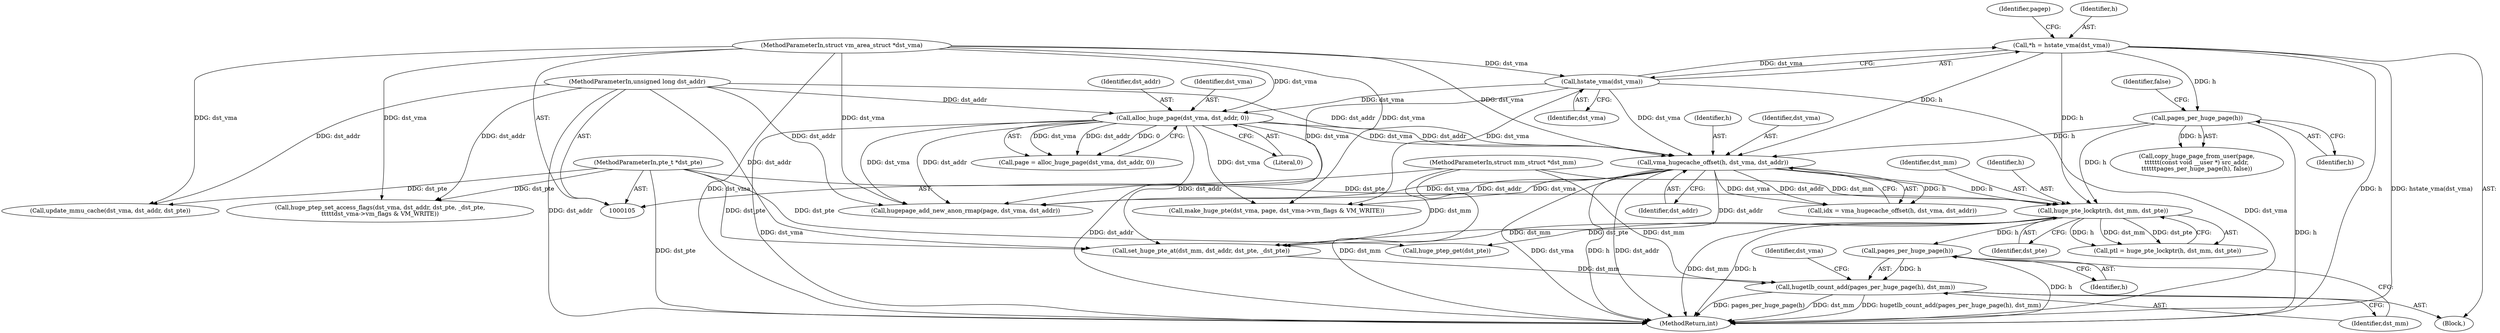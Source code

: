 digraph "0_linux_5af10dfd0afc559bb4b0f7e3e8227a1578333995@pointer" {
"1000287" [label="(Call,pages_per_huge_page(h))"];
"1000215" [label="(Call,huge_pte_lockptr(h, dst_mm, dst_pte))"];
"1000200" [label="(Call,vma_hugecache_offset(h, dst_vma, dst_addr))"];
"1000156" [label="(Call,pages_per_huge_page(h))"];
"1000122" [label="(Call,*h = hstate_vma(dst_vma))"];
"1000124" [label="(Call,hstate_vma(dst_vma))"];
"1000108" [label="(MethodParameterIn,struct vm_area_struct *dst_vma)"];
"1000141" [label="(Call,alloc_huge_page(dst_vma, dst_addr, 0))"];
"1000109" [label="(MethodParameterIn,unsigned long dst_addr)"];
"1000106" [label="(MethodParameterIn,struct mm_struct *dst_mm)"];
"1000107" [label="(MethodParameterIn,pte_t *dst_pte)"];
"1000286" [label="(Call,hugetlb_count_add(pages_per_huge_page(h), dst_mm))"];
"1000112" [label="(Block,)"];
"1000125" [label="(Identifier,dst_vma)"];
"1000157" [label="(Identifier,h)"];
"1000202" [label="(Identifier,dst_vma)"];
"1000216" [label="(Identifier,h)"];
"1000143" [label="(Identifier,dst_addr)"];
"1000198" [label="(Call,idx = vma_hugecache_offset(h, dst_vma, dst_addr))"];
"1000200" [label="(Call,vma_hugecache_offset(h, dst_vma, dst_addr))"];
"1000108" [label="(MethodParameterIn,struct vm_area_struct *dst_vma)"];
"1000317" [label="(MethodReturn,int)"];
"1000276" [label="(Call,huge_ptep_set_access_flags(dst_vma, dst_addr, dst_pte, _dst_pte,\n\t\t\t\t\tdst_vma->vm_flags & VM_WRITE))"];
"1000291" [label="(Identifier,dst_vma)"];
"1000228" [label="(Call,huge_ptep_get(dst_pte))"];
"1000133" [label="(Identifier,pagep)"];
"1000156" [label="(Call,pages_per_huge_page(h))"];
"1000201" [label="(Identifier,h)"];
"1000142" [label="(Identifier,dst_vma)"];
"1000123" [label="(Identifier,h)"];
"1000290" [label="(Call,update_mmu_cache(dst_vma, dst_addr, dst_pte))"];
"1000144" [label="(Literal,0)"];
"1000218" [label="(Identifier,dst_pte)"];
"1000141" [label="(Call,alloc_huge_page(dst_vma, dst_addr, 0))"];
"1000247" [label="(Call,make_huge_pte(dst_vma, page, dst_vma->vm_flags & VM_WRITE))"];
"1000215" [label="(Call,huge_pte_lockptr(h, dst_mm, dst_pte))"];
"1000289" [label="(Identifier,dst_mm)"];
"1000287" [label="(Call,pages_per_huge_page(h))"];
"1000203" [label="(Identifier,dst_addr)"];
"1000213" [label="(Call,ptl = huge_pte_lockptr(h, dst_mm, dst_pte))"];
"1000269" [label="(Call,set_huge_pte_at(dst_mm, dst_addr, dst_pte, _dst_pte))"];
"1000124" [label="(Call,hstate_vma(dst_vma))"];
"1000139" [label="(Call,page = alloc_huge_page(dst_vma, dst_addr, 0))"];
"1000158" [label="(Identifier,false)"];
"1000122" [label="(Call,*h = hstate_vma(dst_vma))"];
"1000241" [label="(Call,hugepage_add_new_anon_rmap(page, dst_vma, dst_addr))"];
"1000109" [label="(MethodParameterIn,unsigned long dst_addr)"];
"1000107" [label="(MethodParameterIn,pte_t *dst_pte)"];
"1000151" [label="(Call,copy_huge_page_from_user(page,\n\t\t\t\t\t\t(const void __user *) src_addr,\n\t\t\t\t\t\tpages_per_huge_page(h), false))"];
"1000286" [label="(Call,hugetlb_count_add(pages_per_huge_page(h), dst_mm))"];
"1000106" [label="(MethodParameterIn,struct mm_struct *dst_mm)"];
"1000217" [label="(Identifier,dst_mm)"];
"1000288" [label="(Identifier,h)"];
"1000287" -> "1000286"  [label="AST: "];
"1000287" -> "1000288"  [label="CFG: "];
"1000288" -> "1000287"  [label="AST: "];
"1000289" -> "1000287"  [label="CFG: "];
"1000287" -> "1000317"  [label="DDG: h"];
"1000287" -> "1000286"  [label="DDG: h"];
"1000215" -> "1000287"  [label="DDG: h"];
"1000215" -> "1000213"  [label="AST: "];
"1000215" -> "1000218"  [label="CFG: "];
"1000216" -> "1000215"  [label="AST: "];
"1000217" -> "1000215"  [label="AST: "];
"1000218" -> "1000215"  [label="AST: "];
"1000213" -> "1000215"  [label="CFG: "];
"1000215" -> "1000317"  [label="DDG: h"];
"1000215" -> "1000317"  [label="DDG: dst_mm"];
"1000215" -> "1000213"  [label="DDG: h"];
"1000215" -> "1000213"  [label="DDG: dst_mm"];
"1000215" -> "1000213"  [label="DDG: dst_pte"];
"1000200" -> "1000215"  [label="DDG: h"];
"1000156" -> "1000215"  [label="DDG: h"];
"1000122" -> "1000215"  [label="DDG: h"];
"1000106" -> "1000215"  [label="DDG: dst_mm"];
"1000107" -> "1000215"  [label="DDG: dst_pte"];
"1000215" -> "1000228"  [label="DDG: dst_pte"];
"1000215" -> "1000269"  [label="DDG: dst_mm"];
"1000200" -> "1000198"  [label="AST: "];
"1000200" -> "1000203"  [label="CFG: "];
"1000201" -> "1000200"  [label="AST: "];
"1000202" -> "1000200"  [label="AST: "];
"1000203" -> "1000200"  [label="AST: "];
"1000198" -> "1000200"  [label="CFG: "];
"1000200" -> "1000317"  [label="DDG: h"];
"1000200" -> "1000317"  [label="DDG: dst_addr"];
"1000200" -> "1000317"  [label="DDG: dst_vma"];
"1000200" -> "1000198"  [label="DDG: h"];
"1000200" -> "1000198"  [label="DDG: dst_vma"];
"1000200" -> "1000198"  [label="DDG: dst_addr"];
"1000156" -> "1000200"  [label="DDG: h"];
"1000122" -> "1000200"  [label="DDG: h"];
"1000141" -> "1000200"  [label="DDG: dst_vma"];
"1000141" -> "1000200"  [label="DDG: dst_addr"];
"1000124" -> "1000200"  [label="DDG: dst_vma"];
"1000108" -> "1000200"  [label="DDG: dst_vma"];
"1000109" -> "1000200"  [label="DDG: dst_addr"];
"1000200" -> "1000241"  [label="DDG: dst_vma"];
"1000200" -> "1000241"  [label="DDG: dst_addr"];
"1000200" -> "1000247"  [label="DDG: dst_vma"];
"1000200" -> "1000269"  [label="DDG: dst_addr"];
"1000156" -> "1000151"  [label="AST: "];
"1000156" -> "1000157"  [label="CFG: "];
"1000157" -> "1000156"  [label="AST: "];
"1000158" -> "1000156"  [label="CFG: "];
"1000156" -> "1000317"  [label="DDG: h"];
"1000156" -> "1000151"  [label="DDG: h"];
"1000122" -> "1000156"  [label="DDG: h"];
"1000122" -> "1000112"  [label="AST: "];
"1000122" -> "1000124"  [label="CFG: "];
"1000123" -> "1000122"  [label="AST: "];
"1000124" -> "1000122"  [label="AST: "];
"1000133" -> "1000122"  [label="CFG: "];
"1000122" -> "1000317"  [label="DDG: h"];
"1000122" -> "1000317"  [label="DDG: hstate_vma(dst_vma)"];
"1000124" -> "1000122"  [label="DDG: dst_vma"];
"1000124" -> "1000125"  [label="CFG: "];
"1000125" -> "1000124"  [label="AST: "];
"1000124" -> "1000317"  [label="DDG: dst_vma"];
"1000108" -> "1000124"  [label="DDG: dst_vma"];
"1000124" -> "1000141"  [label="DDG: dst_vma"];
"1000124" -> "1000241"  [label="DDG: dst_vma"];
"1000124" -> "1000247"  [label="DDG: dst_vma"];
"1000108" -> "1000105"  [label="AST: "];
"1000108" -> "1000317"  [label="DDG: dst_vma"];
"1000108" -> "1000141"  [label="DDG: dst_vma"];
"1000108" -> "1000241"  [label="DDG: dst_vma"];
"1000108" -> "1000247"  [label="DDG: dst_vma"];
"1000108" -> "1000276"  [label="DDG: dst_vma"];
"1000108" -> "1000290"  [label="DDG: dst_vma"];
"1000141" -> "1000139"  [label="AST: "];
"1000141" -> "1000144"  [label="CFG: "];
"1000142" -> "1000141"  [label="AST: "];
"1000143" -> "1000141"  [label="AST: "];
"1000144" -> "1000141"  [label="AST: "];
"1000139" -> "1000141"  [label="CFG: "];
"1000141" -> "1000317"  [label="DDG: dst_vma"];
"1000141" -> "1000317"  [label="DDG: dst_addr"];
"1000141" -> "1000139"  [label="DDG: dst_vma"];
"1000141" -> "1000139"  [label="DDG: dst_addr"];
"1000141" -> "1000139"  [label="DDG: 0"];
"1000109" -> "1000141"  [label="DDG: dst_addr"];
"1000141" -> "1000241"  [label="DDG: dst_vma"];
"1000141" -> "1000241"  [label="DDG: dst_addr"];
"1000141" -> "1000247"  [label="DDG: dst_vma"];
"1000141" -> "1000269"  [label="DDG: dst_addr"];
"1000109" -> "1000105"  [label="AST: "];
"1000109" -> "1000317"  [label="DDG: dst_addr"];
"1000109" -> "1000241"  [label="DDG: dst_addr"];
"1000109" -> "1000269"  [label="DDG: dst_addr"];
"1000109" -> "1000276"  [label="DDG: dst_addr"];
"1000109" -> "1000290"  [label="DDG: dst_addr"];
"1000106" -> "1000105"  [label="AST: "];
"1000106" -> "1000317"  [label="DDG: dst_mm"];
"1000106" -> "1000269"  [label="DDG: dst_mm"];
"1000106" -> "1000286"  [label="DDG: dst_mm"];
"1000107" -> "1000105"  [label="AST: "];
"1000107" -> "1000317"  [label="DDG: dst_pte"];
"1000107" -> "1000228"  [label="DDG: dst_pte"];
"1000107" -> "1000269"  [label="DDG: dst_pte"];
"1000107" -> "1000276"  [label="DDG: dst_pte"];
"1000107" -> "1000290"  [label="DDG: dst_pte"];
"1000286" -> "1000112"  [label="AST: "];
"1000286" -> "1000289"  [label="CFG: "];
"1000289" -> "1000286"  [label="AST: "];
"1000291" -> "1000286"  [label="CFG: "];
"1000286" -> "1000317"  [label="DDG: hugetlb_count_add(pages_per_huge_page(h), dst_mm)"];
"1000286" -> "1000317"  [label="DDG: pages_per_huge_page(h)"];
"1000286" -> "1000317"  [label="DDG: dst_mm"];
"1000269" -> "1000286"  [label="DDG: dst_mm"];
}
